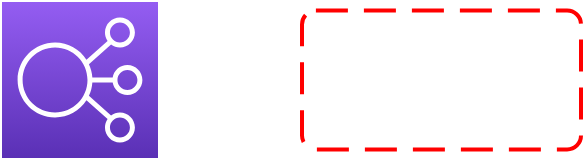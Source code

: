 <mxfile version="21.1.5" type="github">
  <diagram name="Page-1" id="k1bo5IinutCrpWLUX7ki">
    <mxGraphModel dx="474" dy="771" grid="1" gridSize="10" guides="1" tooltips="1" connect="1" arrows="1" fold="1" page="1" pageScale="1" pageWidth="850" pageHeight="1100" math="0" shadow="0">
      <root>
        <mxCell id="0" />
        <mxCell id="1" parent="0" />
        <mxCell id="rF8X_Evqlo20IkxRfRME-7" value="" style="rounded=1;arcSize=10;dashed=1;strokeColor=#ff0000;fillColor=none;gradientColor=none;dashPattern=8 4;strokeWidth=2;" vertex="1" parent="1">
          <mxGeometry x="280" y="274.25" width="139.5" height="69.5" as="geometry" />
        </mxCell>
        <mxCell id="rF8X_Evqlo20IkxRfRME-8" value="" style="sketch=0;points=[[0,0,0],[0.25,0,0],[0.5,0,0],[0.75,0,0],[1,0,0],[0,1,0],[0.25,1,0],[0.5,1,0],[0.75,1,0],[1,1,0],[0,0.25,0],[0,0.5,0],[0,0.75,0],[1,0.25,0],[1,0.5,0],[1,0.75,0]];outlineConnect=0;fontColor=#232F3E;gradientColor=#945DF2;gradientDirection=north;fillColor=#5A30B5;strokeColor=#ffffff;dashed=0;verticalLabelPosition=bottom;verticalAlign=top;align=center;html=1;fontSize=12;fontStyle=0;aspect=fixed;shape=mxgraph.aws4.resourceIcon;resIcon=mxgraph.aws4.elastic_load_balancing;" vertex="1" parent="1">
          <mxGeometry x="130" y="270" width="78" height="78" as="geometry" />
        </mxCell>
      </root>
    </mxGraphModel>
  </diagram>
</mxfile>

